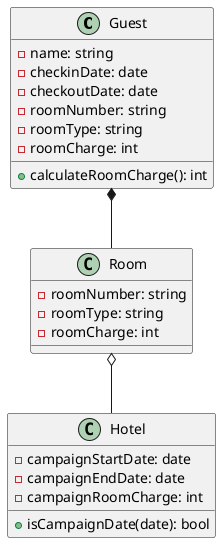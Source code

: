 @startuml 演習3-5
class Guest {
  -name: string
  -checkinDate: date
  -checkoutDate: date
  -roomNumber: string
  -roomType: string
  -roomCharge: int
  +calculateRoomCharge(): int
}

class Room {
  -roomNumber: string
  -roomType: string
  -roomCharge: int
}

class Hotel {
  -campaignStartDate: date
  -campaignEndDate: date
  -campaignRoomCharge: int
  +isCampaignDate(date): bool
}

Guest *-- Room
Room o-- Hotel

@enduml

